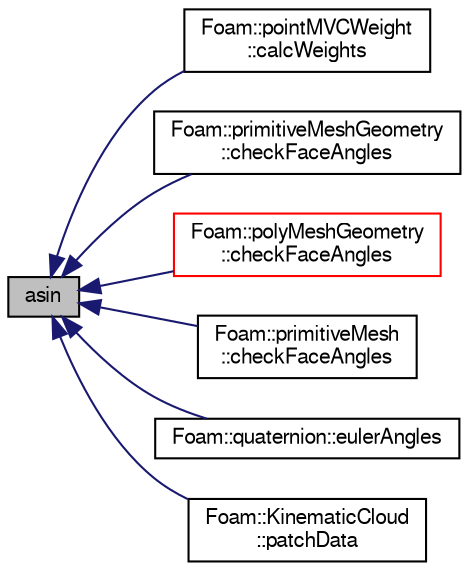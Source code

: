 digraph "asin"
{
  bgcolor="transparent";
  edge [fontname="FreeSans",fontsize="10",labelfontname="FreeSans",labelfontsize="10"];
  node [fontname="FreeSans",fontsize="10",shape=record];
  rankdir="LR";
  Node1 [label="asin",height=0.2,width=0.4,color="black", fillcolor="grey75", style="filled" fontcolor="black"];
  Node1 -> Node2 [dir="back",color="midnightblue",fontsize="10",style="solid",fontname="FreeSans"];
  Node2 [label="Foam::pointMVCWeight\l::calcWeights",height=0.2,width=0.4,color="black",URL="$a01834.html#a121eb1ad9e2a6b94a94f389141c59656",tooltip="Calculate weights from single face&#39;s vertices only. "];
  Node1 -> Node3 [dir="back",color="midnightblue",fontsize="10",style="solid",fontname="FreeSans"];
  Node3 [label="Foam::primitiveMeshGeometry\l::checkFaceAngles",height=0.2,width=0.4,color="black",URL="$a01912.html#a1e53fa2de621f051c1777b67d71e354c"];
  Node1 -> Node4 [dir="back",color="midnightblue",fontsize="10",style="solid",fontname="FreeSans"];
  Node4 [label="Foam::polyMeshGeometry\l::checkFaceAngles",height=0.2,width=0.4,color="red",URL="$a01865.html#a54a9bc2a85ca197cef7b133c51ec94b4",tooltip="See primitiveMesh. "];
  Node1 -> Node5 [dir="back",color="midnightblue",fontsize="10",style="solid",fontname="FreeSans"];
  Node5 [label="Foam::primitiveMesh\l::checkFaceAngles",height=0.2,width=0.4,color="black",URL="$a01911.html#a0ad74d466968f0e920d9a0d713727e56",tooltip="Check face angles. "];
  Node1 -> Node6 [dir="back",color="midnightblue",fontsize="10",style="solid",fontname="FreeSans"];
  Node6 [label="Foam::quaternion::eulerAngles",height=0.2,width=0.4,color="black",URL="$a01993.html#a72316836db2a6ee1985e7cf7c54bc2ce",tooltip="Return a vector of euler angles (rotations in radians about. "];
  Node1 -> Node7 [dir="back",color="midnightblue",fontsize="10",style="solid",fontname="FreeSans"];
  Node7 [label="Foam::KinematicCloud\l::patchData",height=0.2,width=0.4,color="black",URL="$a01194.html#a0c664da22844eec71d883eb499f5f1b9",tooltip="Calculate the patch normal and velocity to interact with,. "];
}
